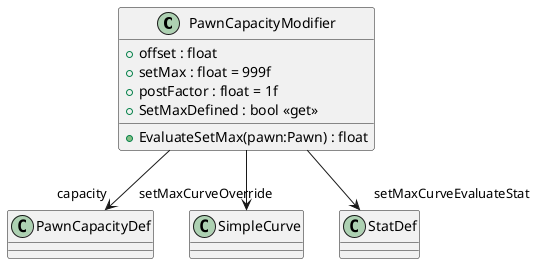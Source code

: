 @startuml
class PawnCapacityModifier {
    + offset : float
    + setMax : float = 999f
    + postFactor : float = 1f
    + SetMaxDefined : bool <<get>>
    + EvaluateSetMax(pawn:Pawn) : float
}
PawnCapacityModifier --> "capacity" PawnCapacityDef
PawnCapacityModifier --> "setMaxCurveOverride" SimpleCurve
PawnCapacityModifier --> "setMaxCurveEvaluateStat" StatDef
@enduml
